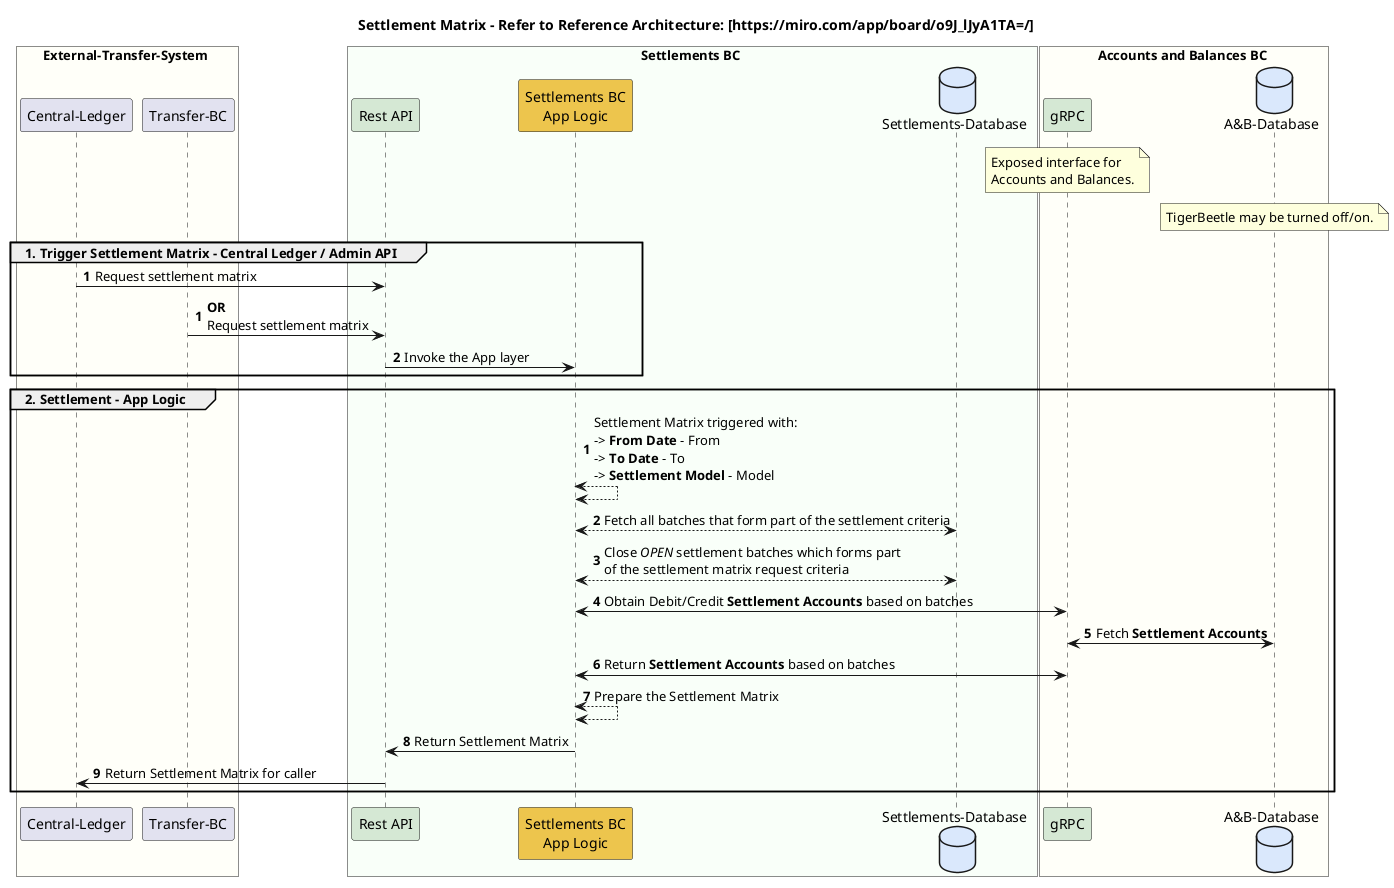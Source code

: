 @startuml

title Settlement Matrix - Refer to Reference Architecture: [https://miro.com/app/board/o9J_lJyA1TA=/]

box External-Transfer-System #FFFFF9
    participant "Central-Ledger" as ext_cl
    participant "Transfer-BC" as ext_transfers_bc
end box

box Settlements BC #F9FFF9
	participant "Rest API" as sbc_rest #D5E8D4
	participant "Settlements BC\nApp Logic" as sbc_app_logic #EDC54D
	database "Settlements-Database" as sbc_db #DAE8FC
end box

box Accounts and Balances BC #FFFFF9
    participant "gRPC" as abbc_grpc #D5E8D4
    database "A&B-Database" as abbc_tigerbeetle #DAE8FC
    note over abbc_grpc
        Exposed interface for
        Accounts and Balances.
    end note
    note over abbc_tigerbeetle
        TigerBeetle may be turned off/on.
    end note
end box

group 1. Trigger Settlement Matrix - Central Ledger / Admin API
autonumber
    ext_cl -> sbc_rest : Request settlement matrix
autonumber
    ext_transfers_bc -> sbc_rest : **OR** \nRequest settlement matrix
    sbc_rest -> sbc_app_logic : Invoke the App layer
end

group 2. Settlement - App Logic
autonumber
    sbc_app_logic <--> sbc_app_logic: Settlement Matrix triggered with:\n-> **From Date** - From\n-> **To Date** - To\n-> **Settlement Model** - Model
    sbc_app_logic <--> sbc_db : Fetch all batches that form part of the settlement criteria
    sbc_app_logic <--> sbc_db : Close //OPEN// settlement batches which forms part \nof the settlement matrix request criteria
    sbc_app_logic <-> abbc_grpc : Obtain Debit/Credit **Settlement Accounts** based on batches
    abbc_grpc <-> abbc_tigerbeetle: Fetch **Settlement Accounts**
    abbc_grpc <-> sbc_app_logic : Return **Settlement Accounts** based on batches
    sbc_app_logic <--> sbc_app_logic : Prepare the Settlement Matrix
    sbc_app_logic -> sbc_rest : Return Settlement Matrix
    sbc_rest -> ext_cl : Return Settlement Matrix for caller
end

@enduml
